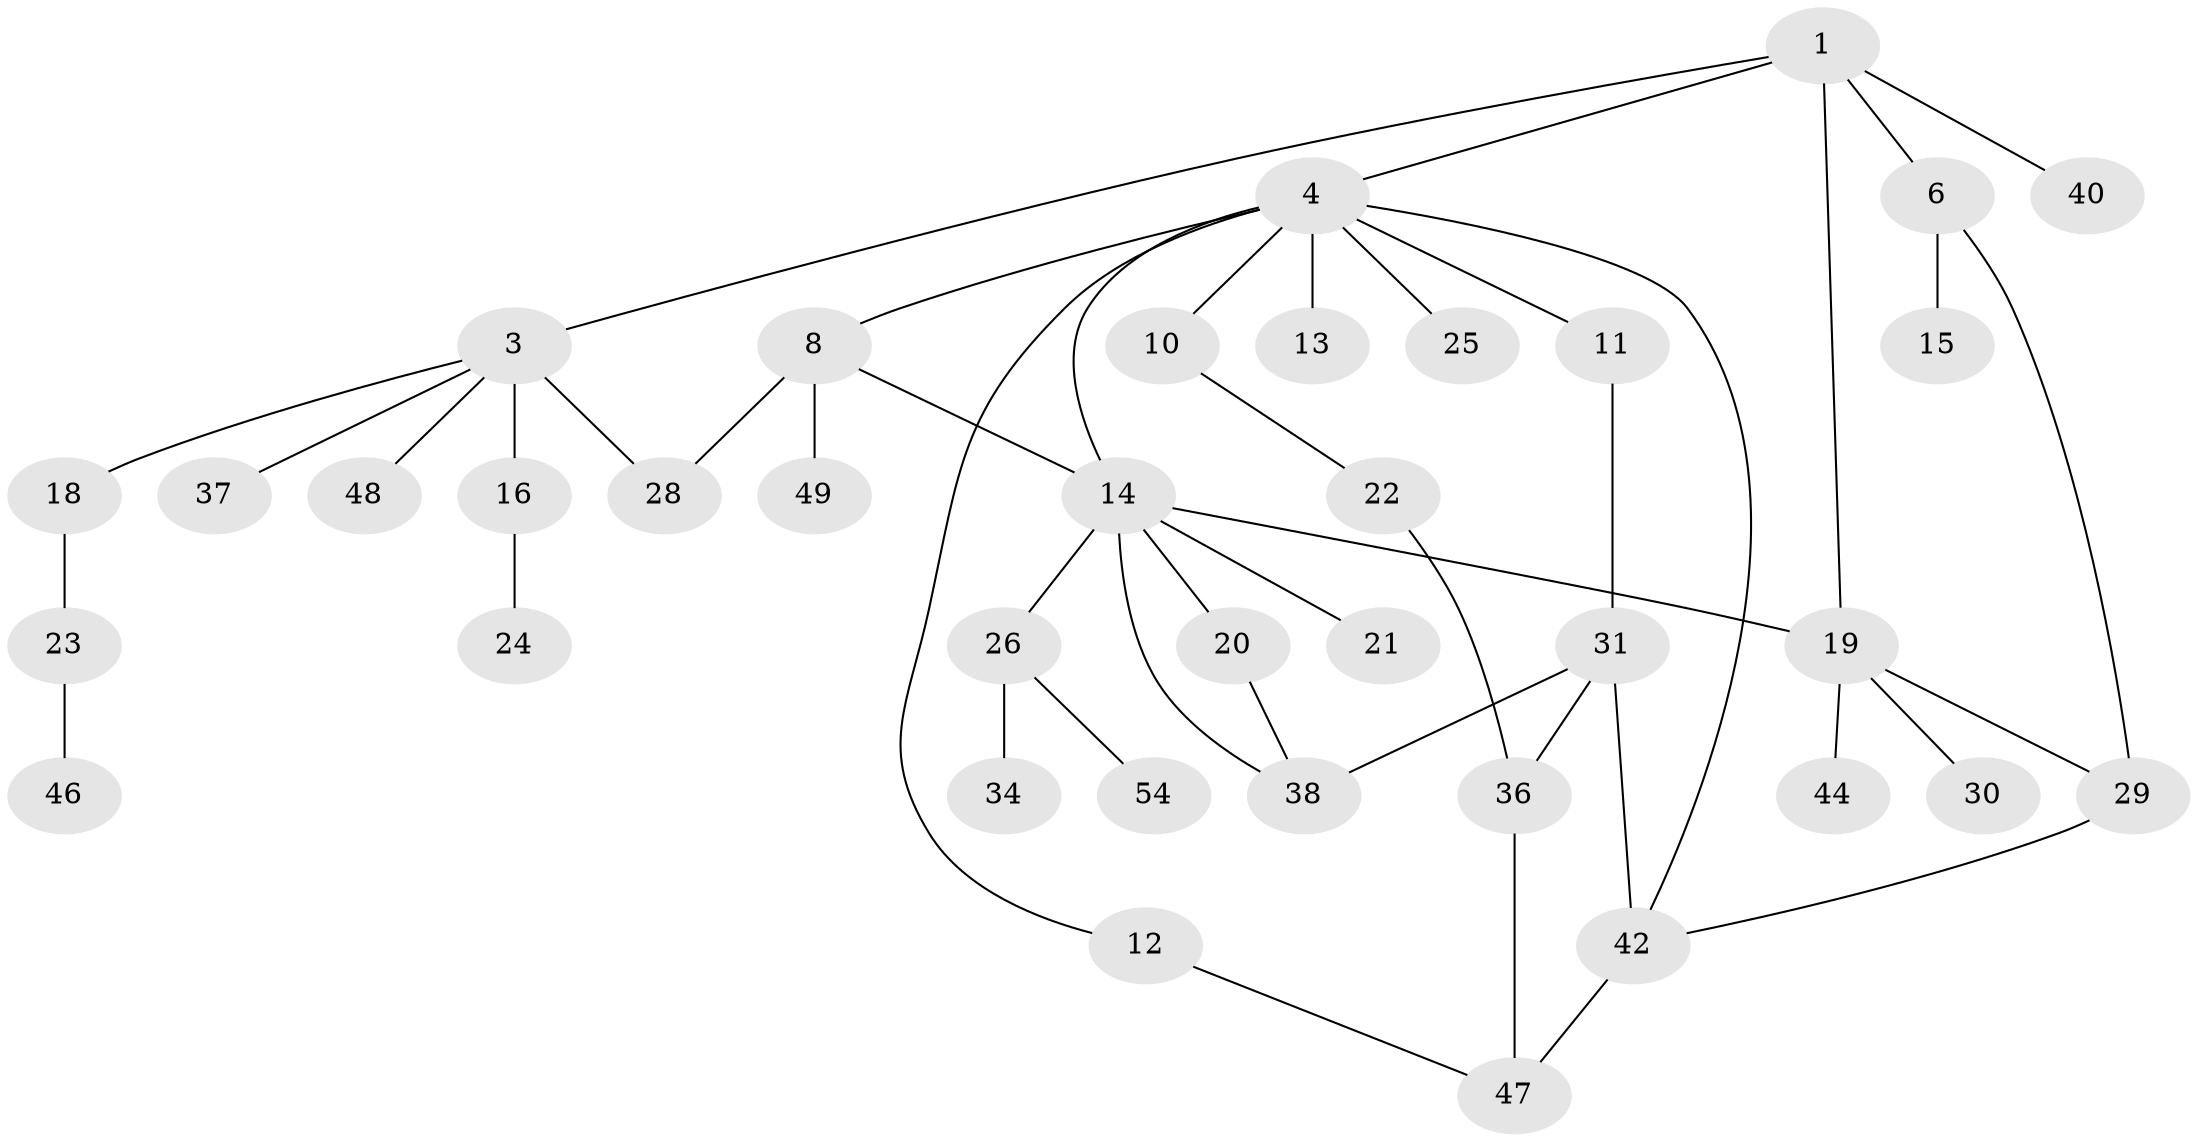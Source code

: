 // original degree distribution, {3: 0.3103448275862069, 4: 0.05172413793103448, 8: 0.017241379310344827, 6: 0.017241379310344827, 2: 0.25862068965517243, 1: 0.3103448275862069, 5: 0.034482758620689655}
// Generated by graph-tools (version 1.1) at 2025/41/03/06/25 10:41:31]
// undirected, 37 vertices, 47 edges
graph export_dot {
graph [start="1"]
  node [color=gray90,style=filled];
  1 [super="+2"];
  3 [super="+5"];
  4 [super="+7"];
  6 [super="+57"];
  8 [super="+9"];
  10 [super="+41"];
  11 [super="+55"];
  12 [super="+39"];
  13;
  14 [super="+17"];
  15;
  16;
  18;
  19 [super="+27"];
  20;
  21;
  22 [super="+35"];
  23 [super="+32"];
  24;
  25 [super="+58"];
  26 [super="+33"];
  28 [super="+56"];
  29 [super="+50"];
  30;
  31 [super="+52"];
  34;
  36 [super="+51"];
  37;
  38 [super="+43"];
  40;
  42 [super="+53"];
  44 [super="+45"];
  46;
  47;
  48;
  49;
  54;
  1 -- 3;
  1 -- 40;
  1 -- 4;
  1 -- 6;
  1 -- 19;
  3 -- 16;
  3 -- 48;
  3 -- 18;
  3 -- 37;
  3 -- 28 [weight=2];
  4 -- 10;
  4 -- 12;
  4 -- 13;
  4 -- 25;
  4 -- 42;
  4 -- 8;
  4 -- 11;
  4 -- 14;
  6 -- 15;
  6 -- 29;
  8 -- 14;
  8 -- 49;
  8 -- 28;
  10 -- 22;
  11 -- 31;
  12 -- 47;
  14 -- 21;
  14 -- 19;
  14 -- 20;
  14 -- 26;
  14 -- 38;
  16 -- 24;
  18 -- 23;
  19 -- 30;
  19 -- 44;
  19 -- 29;
  20 -- 38;
  22 -- 36;
  23 -- 46;
  26 -- 34;
  26 -- 54;
  29 -- 42;
  31 -- 36;
  31 -- 38;
  31 -- 42;
  36 -- 47;
  42 -- 47;
}
